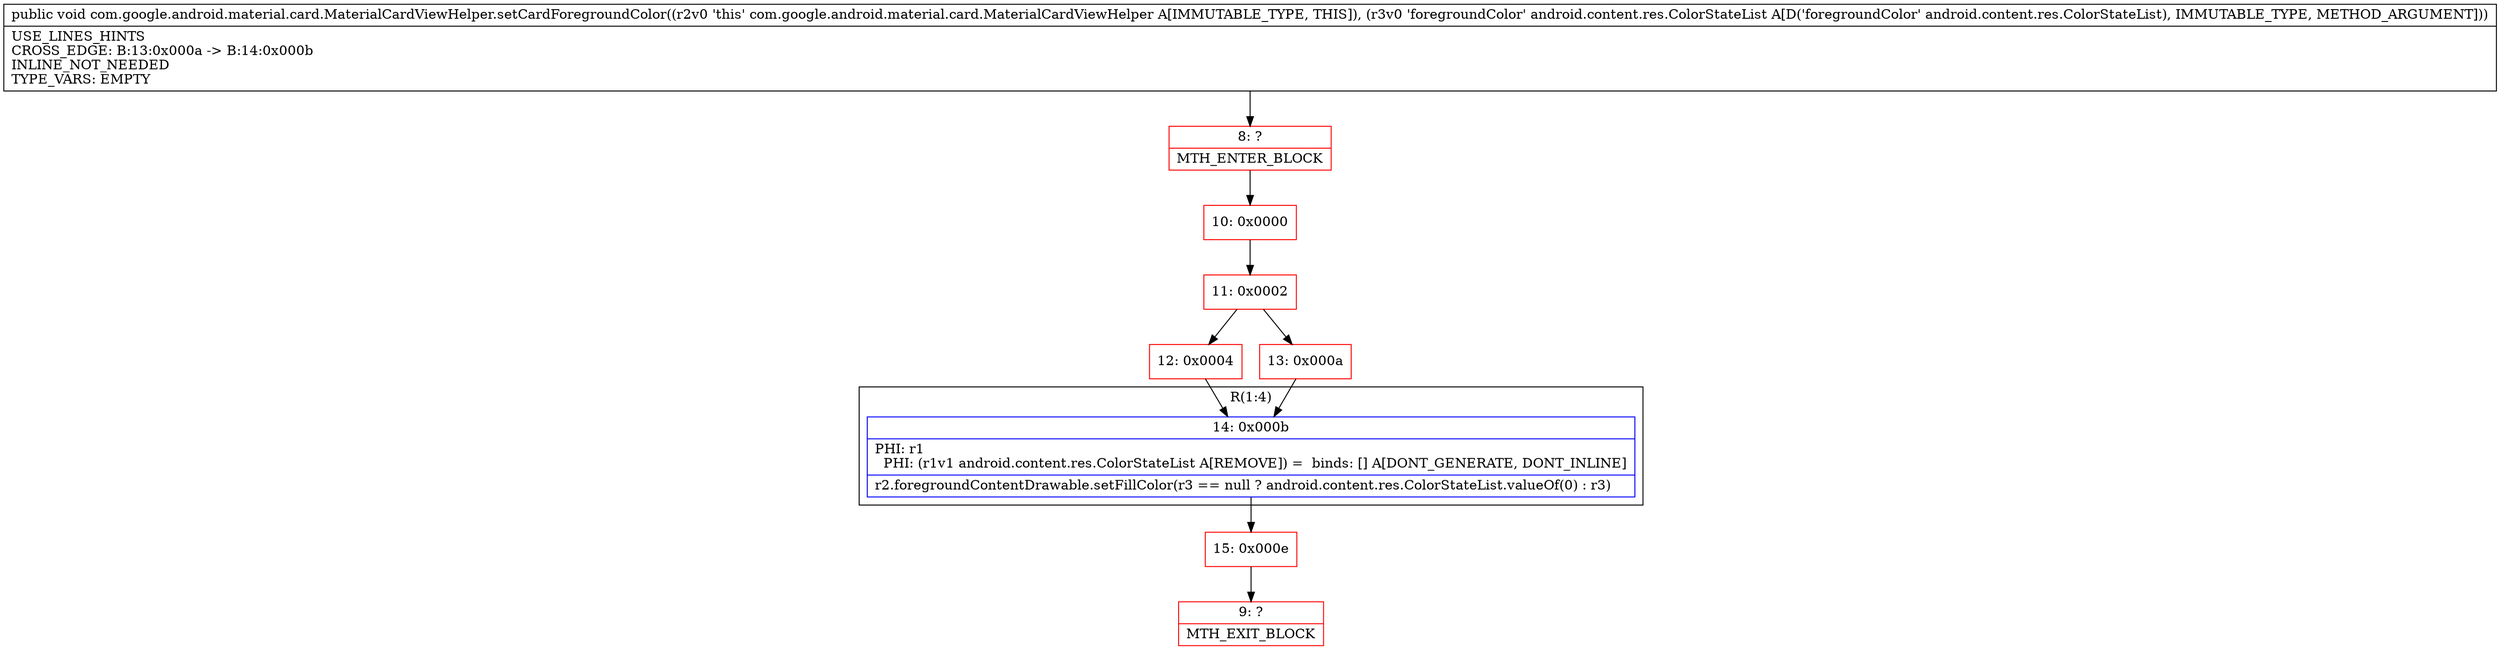 digraph "CFG forcom.google.android.material.card.MaterialCardViewHelper.setCardForegroundColor(Landroid\/content\/res\/ColorStateList;)V" {
subgraph cluster_Region_1828249630 {
label = "R(1:4)";
node [shape=record,color=blue];
Node_14 [shape=record,label="{14\:\ 0x000b|PHI: r1 \l  PHI: (r1v1 android.content.res.ColorStateList A[REMOVE]) =  binds: [] A[DONT_GENERATE, DONT_INLINE]\l|r2.foregroundContentDrawable.setFillColor(r3 == null ? android.content.res.ColorStateList.valueOf(0) : r3)\l}"];
}
Node_8 [shape=record,color=red,label="{8\:\ ?|MTH_ENTER_BLOCK\l}"];
Node_10 [shape=record,color=red,label="{10\:\ 0x0000}"];
Node_11 [shape=record,color=red,label="{11\:\ 0x0002}"];
Node_12 [shape=record,color=red,label="{12\:\ 0x0004}"];
Node_15 [shape=record,color=red,label="{15\:\ 0x000e}"];
Node_9 [shape=record,color=red,label="{9\:\ ?|MTH_EXIT_BLOCK\l}"];
Node_13 [shape=record,color=red,label="{13\:\ 0x000a}"];
MethodNode[shape=record,label="{public void com.google.android.material.card.MaterialCardViewHelper.setCardForegroundColor((r2v0 'this' com.google.android.material.card.MaterialCardViewHelper A[IMMUTABLE_TYPE, THIS]), (r3v0 'foregroundColor' android.content.res.ColorStateList A[D('foregroundColor' android.content.res.ColorStateList), IMMUTABLE_TYPE, METHOD_ARGUMENT]))  | USE_LINES_HINTS\lCROSS_EDGE: B:13:0x000a \-\> B:14:0x000b\lINLINE_NOT_NEEDED\lTYPE_VARS: EMPTY\l}"];
MethodNode -> Node_8;Node_14 -> Node_15;
Node_8 -> Node_10;
Node_10 -> Node_11;
Node_11 -> Node_12;
Node_11 -> Node_13;
Node_12 -> Node_14;
Node_15 -> Node_9;
Node_13 -> Node_14;
}

